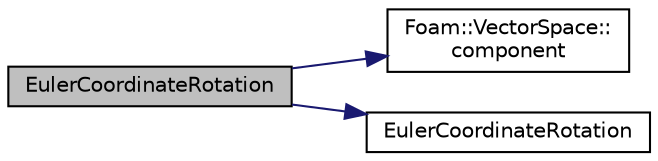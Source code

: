 digraph "EulerCoordinateRotation"
{
  bgcolor="transparent";
  edge [fontname="Helvetica",fontsize="10",labelfontname="Helvetica",labelfontsize="10"];
  node [fontname="Helvetica",fontsize="10",shape=record];
  rankdir="LR";
  Node3 [label="EulerCoordinateRotation",height=0.2,width=0.4,color="black", fillcolor="grey75", style="filled", fontcolor="black"];
  Node3 -> Node4 [color="midnightblue",fontsize="10",style="solid",fontname="Helvetica"];
  Node4 [label="Foam::VectorSpace::\lcomponent",height=0.2,width=0.4,color="black",URL="$a29813.html#a343ed8ae5f0843724c216301a2c96352"];
  Node3 -> Node5 [color="midnightblue",fontsize="10",style="solid",fontname="Helvetica"];
  Node5 [label="EulerCoordinateRotation",height=0.2,width=0.4,color="black",URL="$a26133.html#a7c3c221913885744f9e959649d4c9373",tooltip="Construct null. "];
}
